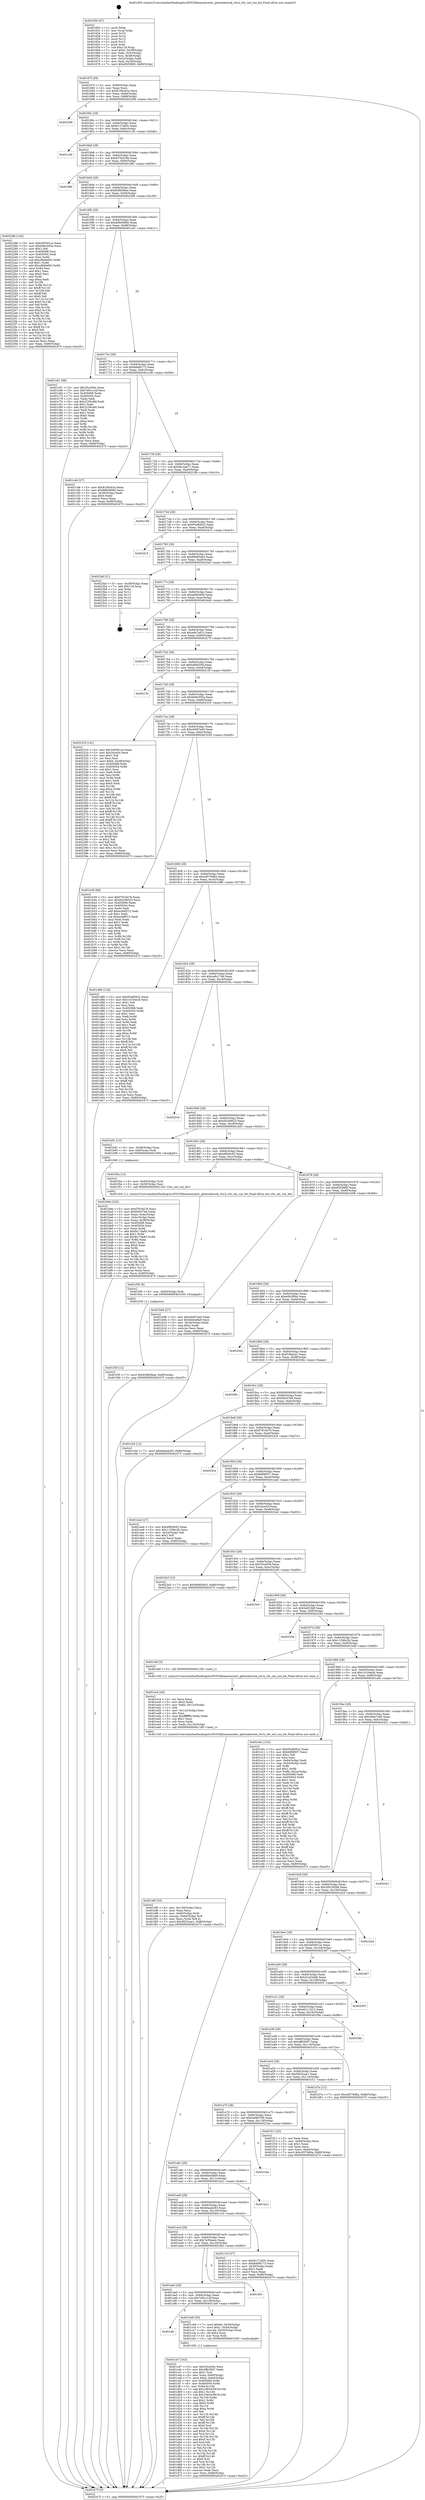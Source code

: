digraph "0x401650" {
  label = "0x401650 (/mnt/c/Users/mathe/Desktop/tcc/POCII/binaries/extr_gitewahewok_rlw.h_rlw_set_run_bit_Final-ollvm.out::main(0))"
  labelloc = "t"
  node[shape=record]

  Entry [label="",width=0.3,height=0.3,shape=circle,fillcolor=black,style=filled]
  "0x40167f" [label="{
     0x40167f [29]\l
     | [instrs]\l
     &nbsp;&nbsp;0x40167f \<+3\>: mov -0x80(%rbp),%eax\l
     &nbsp;&nbsp;0x401682 \<+2\>: mov %eax,%ecx\l
     &nbsp;&nbsp;0x401684 \<+6\>: sub $0x810bcb3a,%ecx\l
     &nbsp;&nbsp;0x40168a \<+6\>: mov %eax,-0x84(%rbp)\l
     &nbsp;&nbsp;0x401690 \<+6\>: mov %ecx,-0x88(%rbp)\l
     &nbsp;&nbsp;0x401696 \<+6\>: je 0000000000402269 \<main+0xc19\>\l
  }"]
  "0x402269" [label="{
     0x402269\l
  }", style=dashed]
  "0x40169c" [label="{
     0x40169c [28]\l
     | [instrs]\l
     &nbsp;&nbsp;0x40169c \<+5\>: jmp 00000000004016a1 \<main+0x51\>\l
     &nbsp;&nbsp;0x4016a1 \<+6\>: mov -0x84(%rbp),%eax\l
     &nbsp;&nbsp;0x4016a7 \<+5\>: sub $0x8127a85c,%eax\l
     &nbsp;&nbsp;0x4016ac \<+6\>: mov %eax,-0x8c(%rbp)\l
     &nbsp;&nbsp;0x4016b2 \<+6\>: je 0000000000401c2b \<main+0x5db\>\l
  }"]
  Exit [label="",width=0.3,height=0.3,shape=circle,fillcolor=black,style=filled,peripheries=2]
  "0x401c2b" [label="{
     0x401c2b\l
  }", style=dashed]
  "0x4016b8" [label="{
     0x4016b8 [28]\l
     | [instrs]\l
     &nbsp;&nbsp;0x4016b8 \<+5\>: jmp 00000000004016bd \<main+0x6d\>\l
     &nbsp;&nbsp;0x4016bd \<+6\>: mov -0x84(%rbp),%eax\l
     &nbsp;&nbsp;0x4016c3 \<+5\>: sub $0x837bd16b,%eax\l
     &nbsp;&nbsp;0x4016c8 \<+6\>: mov %eax,-0x90(%rbp)\l
     &nbsp;&nbsp;0x4016ce \<+6\>: je 0000000000401f80 \<main+0x930\>\l
  }"]
  "0x401f3f" [label="{
     0x401f3f [12]\l
     | [instrs]\l
     &nbsp;&nbsp;0x401f3f \<+7\>: movl $0x83883bea,-0x80(%rbp)\l
     &nbsp;&nbsp;0x401f46 \<+5\>: jmp 0000000000402475 \<main+0xe25\>\l
  }"]
  "0x401f80" [label="{
     0x401f80\l
  }", style=dashed]
  "0x4016d4" [label="{
     0x4016d4 [28]\l
     | [instrs]\l
     &nbsp;&nbsp;0x4016d4 \<+5\>: jmp 00000000004016d9 \<main+0x89\>\l
     &nbsp;&nbsp;0x4016d9 \<+6\>: mov -0x84(%rbp),%eax\l
     &nbsp;&nbsp;0x4016df \<+5\>: sub $0x83883bea,%eax\l
     &nbsp;&nbsp;0x4016e4 \<+6\>: mov %eax,-0x94(%rbp)\l
     &nbsp;&nbsp;0x4016ea \<+6\>: je 0000000000402286 \<main+0xc36\>\l
  }"]
  "0x401f36" [label="{
     0x401f36 [9]\l
     | [instrs]\l
     &nbsp;&nbsp;0x401f36 \<+4\>: mov -0x60(%rbp),%rdi\l
     &nbsp;&nbsp;0x401f3a \<+5\>: call 0000000000401030 \<free@plt\>\l
     | [calls]\l
     &nbsp;&nbsp;0x401030 \{1\} (unknown)\l
  }"]
  "0x402286" [label="{
     0x402286 [144]\l
     | [instrs]\l
     &nbsp;&nbsp;0x402286 \<+5\>: mov $0x3d5001ce,%eax\l
     &nbsp;&nbsp;0x40228b \<+5\>: mov $0xbb8c505a,%ecx\l
     &nbsp;&nbsp;0x402290 \<+2\>: mov $0x1,%dl\l
     &nbsp;&nbsp;0x402292 \<+7\>: mov 0x405068,%esi\l
     &nbsp;&nbsp;0x402299 \<+7\>: mov 0x405054,%edi\l
     &nbsp;&nbsp;0x4022a0 \<+3\>: mov %esi,%r8d\l
     &nbsp;&nbsp;0x4022a3 \<+7\>: sub $0xc6b6a692,%r8d\l
     &nbsp;&nbsp;0x4022aa \<+4\>: sub $0x1,%r8d\l
     &nbsp;&nbsp;0x4022ae \<+7\>: add $0xc6b6a692,%r8d\l
     &nbsp;&nbsp;0x4022b5 \<+4\>: imul %r8d,%esi\l
     &nbsp;&nbsp;0x4022b9 \<+3\>: and $0x1,%esi\l
     &nbsp;&nbsp;0x4022bc \<+3\>: cmp $0x0,%esi\l
     &nbsp;&nbsp;0x4022bf \<+4\>: sete %r9b\l
     &nbsp;&nbsp;0x4022c3 \<+3\>: cmp $0xa,%edi\l
     &nbsp;&nbsp;0x4022c6 \<+4\>: setl %r10b\l
     &nbsp;&nbsp;0x4022ca \<+3\>: mov %r9b,%r11b\l
     &nbsp;&nbsp;0x4022cd \<+4\>: xor $0xff,%r11b\l
     &nbsp;&nbsp;0x4022d1 \<+3\>: mov %r10b,%bl\l
     &nbsp;&nbsp;0x4022d4 \<+3\>: xor $0xff,%bl\l
     &nbsp;&nbsp;0x4022d7 \<+3\>: xor $0x0,%dl\l
     &nbsp;&nbsp;0x4022da \<+3\>: mov %r11b,%r14b\l
     &nbsp;&nbsp;0x4022dd \<+4\>: and $0x0,%r14b\l
     &nbsp;&nbsp;0x4022e1 \<+3\>: and %dl,%r9b\l
     &nbsp;&nbsp;0x4022e4 \<+3\>: mov %bl,%r15b\l
     &nbsp;&nbsp;0x4022e7 \<+4\>: and $0x0,%r15b\l
     &nbsp;&nbsp;0x4022eb \<+3\>: and %dl,%r10b\l
     &nbsp;&nbsp;0x4022ee \<+3\>: or %r9b,%r14b\l
     &nbsp;&nbsp;0x4022f1 \<+3\>: or %r10b,%r15b\l
     &nbsp;&nbsp;0x4022f4 \<+3\>: xor %r15b,%r14b\l
     &nbsp;&nbsp;0x4022f7 \<+3\>: or %bl,%r11b\l
     &nbsp;&nbsp;0x4022fa \<+4\>: xor $0xff,%r11b\l
     &nbsp;&nbsp;0x4022fe \<+3\>: or $0x0,%dl\l
     &nbsp;&nbsp;0x402301 \<+3\>: and %dl,%r11b\l
     &nbsp;&nbsp;0x402304 \<+3\>: or %r11b,%r14b\l
     &nbsp;&nbsp;0x402307 \<+4\>: test $0x1,%r14b\l
     &nbsp;&nbsp;0x40230b \<+3\>: cmovne %ecx,%eax\l
     &nbsp;&nbsp;0x40230e \<+3\>: mov %eax,-0x80(%rbp)\l
     &nbsp;&nbsp;0x402311 \<+5\>: jmp 0000000000402475 \<main+0xe25\>\l
  }"]
  "0x4016f0" [label="{
     0x4016f0 [28]\l
     | [instrs]\l
     &nbsp;&nbsp;0x4016f0 \<+5\>: jmp 00000000004016f5 \<main+0xa5\>\l
     &nbsp;&nbsp;0x4016f5 \<+6\>: mov -0x84(%rbp),%eax\l
     &nbsp;&nbsp;0x4016fb \<+5\>: sub $0x868c6060,%eax\l
     &nbsp;&nbsp;0x401700 \<+6\>: mov %eax,-0x98(%rbp)\l
     &nbsp;&nbsp;0x401706 \<+6\>: je 0000000000401c61 \<main+0x611\>\l
  }"]
  "0x401ef0" [label="{
     0x401ef0 [33]\l
     | [instrs]\l
     &nbsp;&nbsp;0x401ef0 \<+6\>: mov -0x130(%rbp),%ecx\l
     &nbsp;&nbsp;0x401ef6 \<+3\>: imul %eax,%ecx\l
     &nbsp;&nbsp;0x401ef9 \<+4\>: mov -0x60(%rbp),%rdi\l
     &nbsp;&nbsp;0x401efd \<+4\>: movslq -0x64(%rbp),%r8\l
     &nbsp;&nbsp;0x401f01 \<+4\>: mov %ecx,(%rdi,%r8,4)\l
     &nbsp;&nbsp;0x401f05 \<+7\>: movl $0x5825cae1,-0x80(%rbp)\l
     &nbsp;&nbsp;0x401f0c \<+5\>: jmp 0000000000402475 \<main+0xe25\>\l
  }"]
  "0x401c61" [label="{
     0x401c61 [88]\l
     | [instrs]\l
     &nbsp;&nbsp;0x401c61 \<+5\>: mov $0x35ce50e,%eax\l
     &nbsp;&nbsp;0x401c66 \<+5\>: mov $0x7e91c14f,%ecx\l
     &nbsp;&nbsp;0x401c6b \<+7\>: mov 0x405068,%edx\l
     &nbsp;&nbsp;0x401c72 \<+7\>: mov 0x405054,%esi\l
     &nbsp;&nbsp;0x401c79 \<+2\>: mov %edx,%edi\l
     &nbsp;&nbsp;0x401c7b \<+6\>: sub $0x2239c4fd,%edi\l
     &nbsp;&nbsp;0x401c81 \<+3\>: sub $0x1,%edi\l
     &nbsp;&nbsp;0x401c84 \<+6\>: add $0x2239c4fd,%edi\l
     &nbsp;&nbsp;0x401c8a \<+3\>: imul %edi,%edx\l
     &nbsp;&nbsp;0x401c8d \<+3\>: and $0x1,%edx\l
     &nbsp;&nbsp;0x401c90 \<+3\>: cmp $0x0,%edx\l
     &nbsp;&nbsp;0x401c93 \<+4\>: sete %r8b\l
     &nbsp;&nbsp;0x401c97 \<+3\>: cmp $0xa,%esi\l
     &nbsp;&nbsp;0x401c9a \<+4\>: setl %r9b\l
     &nbsp;&nbsp;0x401c9e \<+3\>: mov %r8b,%r10b\l
     &nbsp;&nbsp;0x401ca1 \<+3\>: and %r9b,%r10b\l
     &nbsp;&nbsp;0x401ca4 \<+3\>: xor %r9b,%r8b\l
     &nbsp;&nbsp;0x401ca7 \<+3\>: or %r8b,%r10b\l
     &nbsp;&nbsp;0x401caa \<+4\>: test $0x1,%r10b\l
     &nbsp;&nbsp;0x401cae \<+3\>: cmovne %ecx,%eax\l
     &nbsp;&nbsp;0x401cb1 \<+3\>: mov %eax,-0x80(%rbp)\l
     &nbsp;&nbsp;0x401cb4 \<+5\>: jmp 0000000000402475 \<main+0xe25\>\l
  }"]
  "0x40170c" [label="{
     0x40170c [28]\l
     | [instrs]\l
     &nbsp;&nbsp;0x40170c \<+5\>: jmp 0000000000401711 \<main+0xc1\>\l
     &nbsp;&nbsp;0x401711 \<+6\>: mov -0x84(%rbp),%eax\l
     &nbsp;&nbsp;0x401717 \<+5\>: sub $0x8def8173,%eax\l
     &nbsp;&nbsp;0x40171c \<+6\>: mov %eax,-0x9c(%rbp)\l
     &nbsp;&nbsp;0x401722 \<+6\>: je 0000000000401c46 \<main+0x5f6\>\l
  }"]
  "0x401ec4" [label="{
     0x401ec4 [44]\l
     | [instrs]\l
     &nbsp;&nbsp;0x401ec4 \<+2\>: xor %ecx,%ecx\l
     &nbsp;&nbsp;0x401ec6 \<+5\>: mov $0x2,%edx\l
     &nbsp;&nbsp;0x401ecb \<+6\>: mov %edx,-0x12c(%rbp)\l
     &nbsp;&nbsp;0x401ed1 \<+1\>: cltd\l
     &nbsp;&nbsp;0x401ed2 \<+6\>: mov -0x12c(%rbp),%esi\l
     &nbsp;&nbsp;0x401ed8 \<+2\>: idiv %esi\l
     &nbsp;&nbsp;0x401eda \<+6\>: imul $0xfffffffe,%edx,%edx\l
     &nbsp;&nbsp;0x401ee0 \<+3\>: sub $0x1,%ecx\l
     &nbsp;&nbsp;0x401ee3 \<+2\>: sub %ecx,%edx\l
     &nbsp;&nbsp;0x401ee5 \<+6\>: mov %edx,-0x130(%rbp)\l
     &nbsp;&nbsp;0x401eeb \<+5\>: call 0000000000401160 \<next_i\>\l
     | [calls]\l
     &nbsp;&nbsp;0x401160 \{1\} (/mnt/c/Users/mathe/Desktop/tcc/POCII/binaries/extr_gitewahewok_rlw.h_rlw_set_run_bit_Final-ollvm.out::next_i)\l
  }"]
  "0x401c46" [label="{
     0x401c46 [27]\l
     | [instrs]\l
     &nbsp;&nbsp;0x401c46 \<+5\>: mov $0x810bcb3a,%eax\l
     &nbsp;&nbsp;0x401c4b \<+5\>: mov $0x868c6060,%ecx\l
     &nbsp;&nbsp;0x401c50 \<+3\>: mov -0x30(%rbp),%edx\l
     &nbsp;&nbsp;0x401c53 \<+3\>: cmp $0x0,%edx\l
     &nbsp;&nbsp;0x401c56 \<+3\>: cmove %ecx,%eax\l
     &nbsp;&nbsp;0x401c59 \<+3\>: mov %eax,-0x80(%rbp)\l
     &nbsp;&nbsp;0x401c5c \<+5\>: jmp 0000000000402475 \<main+0xe25\>\l
  }"]
  "0x401728" [label="{
     0x401728 [28]\l
     | [instrs]\l
     &nbsp;&nbsp;0x401728 \<+5\>: jmp 000000000040172d \<main+0xdd\>\l
     &nbsp;&nbsp;0x40172d \<+6\>: mov -0x84(%rbp),%eax\l
     &nbsp;&nbsp;0x401733 \<+5\>: sub $0x8ec2ae71,%eax\l
     &nbsp;&nbsp;0x401738 \<+6\>: mov %eax,-0xa0(%rbp)\l
     &nbsp;&nbsp;0x40173e \<+6\>: je 000000000040216b \<main+0xb1b\>\l
  }"]
  "0x401cd7" [label="{
     0x401cd7 [163]\l
     | [instrs]\l
     &nbsp;&nbsp;0x401cd7 \<+5\>: mov $0x35ce50e,%ecx\l
     &nbsp;&nbsp;0x401cdc \<+5\>: mov $0x4ffc5097,%edx\l
     &nbsp;&nbsp;0x401ce1 \<+3\>: mov $0x1,%sil\l
     &nbsp;&nbsp;0x401ce4 \<+4\>: mov %rax,-0x60(%rbp)\l
     &nbsp;&nbsp;0x401ce8 \<+7\>: movl $0x0,-0x64(%rbp)\l
     &nbsp;&nbsp;0x401cef \<+8\>: mov 0x405068,%r8d\l
     &nbsp;&nbsp;0x401cf7 \<+8\>: mov 0x405054,%r9d\l
     &nbsp;&nbsp;0x401cff \<+3\>: mov %r8d,%r10d\l
     &nbsp;&nbsp;0x401d02 \<+7\>: add $0x10b5430f,%r10d\l
     &nbsp;&nbsp;0x401d09 \<+4\>: sub $0x1,%r10d\l
     &nbsp;&nbsp;0x401d0d \<+7\>: sub $0x10b5430f,%r10d\l
     &nbsp;&nbsp;0x401d14 \<+4\>: imul %r10d,%r8d\l
     &nbsp;&nbsp;0x401d18 \<+4\>: and $0x1,%r8d\l
     &nbsp;&nbsp;0x401d1c \<+4\>: cmp $0x0,%r8d\l
     &nbsp;&nbsp;0x401d20 \<+4\>: sete %r11b\l
     &nbsp;&nbsp;0x401d24 \<+4\>: cmp $0xa,%r9d\l
     &nbsp;&nbsp;0x401d28 \<+3\>: setl %bl\l
     &nbsp;&nbsp;0x401d2b \<+3\>: mov %r11b,%r14b\l
     &nbsp;&nbsp;0x401d2e \<+4\>: xor $0xff,%r14b\l
     &nbsp;&nbsp;0x401d32 \<+3\>: mov %bl,%r15b\l
     &nbsp;&nbsp;0x401d35 \<+4\>: xor $0xff,%r15b\l
     &nbsp;&nbsp;0x401d39 \<+4\>: xor $0x0,%sil\l
     &nbsp;&nbsp;0x401d3d \<+3\>: mov %r14b,%r12b\l
     &nbsp;&nbsp;0x401d40 \<+4\>: and $0x0,%r12b\l
     &nbsp;&nbsp;0x401d44 \<+3\>: and %sil,%r11b\l
     &nbsp;&nbsp;0x401d47 \<+3\>: mov %r15b,%r13b\l
     &nbsp;&nbsp;0x401d4a \<+4\>: and $0x0,%r13b\l
     &nbsp;&nbsp;0x401d4e \<+3\>: and %sil,%bl\l
     &nbsp;&nbsp;0x401d51 \<+3\>: or %r11b,%r12b\l
     &nbsp;&nbsp;0x401d54 \<+3\>: or %bl,%r13b\l
     &nbsp;&nbsp;0x401d57 \<+3\>: xor %r13b,%r12b\l
     &nbsp;&nbsp;0x401d5a \<+3\>: or %r15b,%r14b\l
     &nbsp;&nbsp;0x401d5d \<+4\>: xor $0xff,%r14b\l
     &nbsp;&nbsp;0x401d61 \<+4\>: or $0x0,%sil\l
     &nbsp;&nbsp;0x401d65 \<+3\>: and %sil,%r14b\l
     &nbsp;&nbsp;0x401d68 \<+3\>: or %r14b,%r12b\l
     &nbsp;&nbsp;0x401d6b \<+4\>: test $0x1,%r12b\l
     &nbsp;&nbsp;0x401d6f \<+3\>: cmovne %edx,%ecx\l
     &nbsp;&nbsp;0x401d72 \<+3\>: mov %ecx,-0x80(%rbp)\l
     &nbsp;&nbsp;0x401d75 \<+5\>: jmp 0000000000402475 \<main+0xe25\>\l
  }"]
  "0x40216b" [label="{
     0x40216b\l
  }", style=dashed]
  "0x401744" [label="{
     0x401744 [28]\l
     | [instrs]\l
     &nbsp;&nbsp;0x401744 \<+5\>: jmp 0000000000401749 \<main+0xf9\>\l
     &nbsp;&nbsp;0x401749 \<+6\>: mov -0x84(%rbp),%eax\l
     &nbsp;&nbsp;0x40174f \<+5\>: sub $0x95a80822,%eax\l
     &nbsp;&nbsp;0x401754 \<+6\>: mov %eax,-0xa4(%rbp)\l
     &nbsp;&nbsp;0x40175a \<+6\>: je 0000000000402415 \<main+0xdc5\>\l
  }"]
  "0x401afc" [label="{
     0x401afc\l
  }", style=dashed]
  "0x402415" [label="{
     0x402415\l
  }", style=dashed]
  "0x401760" [label="{
     0x401760 [28]\l
     | [instrs]\l
     &nbsp;&nbsp;0x401760 \<+5\>: jmp 0000000000401765 \<main+0x115\>\l
     &nbsp;&nbsp;0x401765 \<+6\>: mov -0x84(%rbp),%eax\l
     &nbsp;&nbsp;0x40176b \<+5\>: sub $0x96d65eb3,%eax\l
     &nbsp;&nbsp;0x401770 \<+6\>: mov %eax,-0xa8(%rbp)\l
     &nbsp;&nbsp;0x401776 \<+6\>: je 00000000004023af \<main+0xd5f\>\l
  }"]
  "0x401cb9" [label="{
     0x401cb9 [30]\l
     | [instrs]\l
     &nbsp;&nbsp;0x401cb9 \<+7\>: movl $0x64,-0x50(%rbp)\l
     &nbsp;&nbsp;0x401cc0 \<+7\>: movl $0x1,-0x54(%rbp)\l
     &nbsp;&nbsp;0x401cc7 \<+4\>: movslq -0x54(%rbp),%rax\l
     &nbsp;&nbsp;0x401ccb \<+4\>: shl $0x2,%rax\l
     &nbsp;&nbsp;0x401ccf \<+3\>: mov %rax,%rdi\l
     &nbsp;&nbsp;0x401cd2 \<+5\>: call 0000000000401050 \<malloc@plt\>\l
     | [calls]\l
     &nbsp;&nbsp;0x401050 \{1\} (unknown)\l
  }"]
  "0x4023af" [label="{
     0x4023af [21]\l
     | [instrs]\l
     &nbsp;&nbsp;0x4023af \<+3\>: mov -0x38(%rbp),%eax\l
     &nbsp;&nbsp;0x4023b2 \<+7\>: add $0x118,%rsp\l
     &nbsp;&nbsp;0x4023b9 \<+1\>: pop %rbx\l
     &nbsp;&nbsp;0x4023ba \<+2\>: pop %r12\l
     &nbsp;&nbsp;0x4023bc \<+2\>: pop %r13\l
     &nbsp;&nbsp;0x4023be \<+2\>: pop %r14\l
     &nbsp;&nbsp;0x4023c0 \<+2\>: pop %r15\l
     &nbsp;&nbsp;0x4023c2 \<+1\>: pop %rbp\l
     &nbsp;&nbsp;0x4023c3 \<+1\>: ret\l
  }"]
  "0x40177c" [label="{
     0x40177c [28]\l
     | [instrs]\l
     &nbsp;&nbsp;0x40177c \<+5\>: jmp 0000000000401781 \<main+0x131\>\l
     &nbsp;&nbsp;0x401781 \<+6\>: mov -0x84(%rbp),%eax\l
     &nbsp;&nbsp;0x401787 \<+5\>: sub $0xabf64940,%eax\l
     &nbsp;&nbsp;0x40178c \<+6\>: mov %eax,-0xac(%rbp)\l
     &nbsp;&nbsp;0x401792 \<+6\>: je 0000000000402446 \<main+0xdf6\>\l
  }"]
  "0x401ae0" [label="{
     0x401ae0 [28]\l
     | [instrs]\l
     &nbsp;&nbsp;0x401ae0 \<+5\>: jmp 0000000000401ae5 \<main+0x495\>\l
     &nbsp;&nbsp;0x401ae5 \<+6\>: mov -0x84(%rbp),%eax\l
     &nbsp;&nbsp;0x401aeb \<+5\>: sub $0x7e91c14f,%eax\l
     &nbsp;&nbsp;0x401af0 \<+6\>: mov %eax,-0x128(%rbp)\l
     &nbsp;&nbsp;0x401af6 \<+6\>: je 0000000000401cb9 \<main+0x669\>\l
  }"]
  "0x402446" [label="{
     0x402446\l
  }", style=dashed]
  "0x401798" [label="{
     0x401798 [28]\l
     | [instrs]\l
     &nbsp;&nbsp;0x401798 \<+5\>: jmp 000000000040179d \<main+0x14d\>\l
     &nbsp;&nbsp;0x40179d \<+6\>: mov -0x84(%rbp),%eax\l
     &nbsp;&nbsp;0x4017a3 \<+5\>: sub $0xade7a81c,%eax\l
     &nbsp;&nbsp;0x4017a8 \<+6\>: mov %eax,-0xb0(%rbp)\l
     &nbsp;&nbsp;0x4017ae \<+6\>: je 0000000000402275 \<main+0xc25\>\l
  }"]
  "0x401fd3" [label="{
     0x401fd3\l
  }", style=dashed]
  "0x402275" [label="{
     0x402275\l
  }", style=dashed]
  "0x4017b4" [label="{
     0x4017b4 [28]\l
     | [instrs]\l
     &nbsp;&nbsp;0x4017b4 \<+5\>: jmp 00000000004017b9 \<main+0x169\>\l
     &nbsp;&nbsp;0x4017b9 \<+6\>: mov -0x84(%rbp),%eax\l
     &nbsp;&nbsp;0x4017bf \<+5\>: sub $0xbaf9450d,%eax\l
     &nbsp;&nbsp;0x4017c4 \<+6\>: mov %eax,-0xb4(%rbp)\l
     &nbsp;&nbsp;0x4017ca \<+6\>: je 000000000040215f \<main+0xb0f\>\l
  }"]
  "0x401ac4" [label="{
     0x401ac4 [28]\l
     | [instrs]\l
     &nbsp;&nbsp;0x401ac4 \<+5\>: jmp 0000000000401ac9 \<main+0x479\>\l
     &nbsp;&nbsp;0x401ac9 \<+6\>: mov -0x84(%rbp),%eax\l
     &nbsp;&nbsp;0x401acf \<+5\>: sub $0x7e30eeec,%eax\l
     &nbsp;&nbsp;0x401ad4 \<+6\>: mov %eax,-0x124(%rbp)\l
     &nbsp;&nbsp;0x401ada \<+6\>: je 0000000000401fd3 \<main+0x983\>\l
  }"]
  "0x40215f" [label="{
     0x40215f\l
  }", style=dashed]
  "0x4017d0" [label="{
     0x4017d0 [28]\l
     | [instrs]\l
     &nbsp;&nbsp;0x4017d0 \<+5\>: jmp 00000000004017d5 \<main+0x185\>\l
     &nbsp;&nbsp;0x4017d5 \<+6\>: mov -0x84(%rbp),%eax\l
     &nbsp;&nbsp;0x4017db \<+5\>: sub $0xbb8c505a,%eax\l
     &nbsp;&nbsp;0x4017e0 \<+6\>: mov %eax,-0xb8(%rbp)\l
     &nbsp;&nbsp;0x4017e6 \<+6\>: je 0000000000402316 \<main+0xcc6\>\l
  }"]
  "0x401c10" [label="{
     0x401c10 [27]\l
     | [instrs]\l
     &nbsp;&nbsp;0x401c10 \<+5\>: mov $0x8127a85c,%eax\l
     &nbsp;&nbsp;0x401c15 \<+5\>: mov $0x8def8173,%ecx\l
     &nbsp;&nbsp;0x401c1a \<+3\>: mov -0x30(%rbp),%edx\l
     &nbsp;&nbsp;0x401c1d \<+3\>: cmp $0x1,%edx\l
     &nbsp;&nbsp;0x401c20 \<+3\>: cmovl %ecx,%eax\l
     &nbsp;&nbsp;0x401c23 \<+3\>: mov %eax,-0x80(%rbp)\l
     &nbsp;&nbsp;0x401c26 \<+5\>: jmp 0000000000402475 \<main+0xe25\>\l
  }"]
  "0x402316" [label="{
     0x402316 [141]\l
     | [instrs]\l
     &nbsp;&nbsp;0x402316 \<+5\>: mov $0x3d5001ce,%eax\l
     &nbsp;&nbsp;0x40231b \<+5\>: mov $0x2dce5d,%ecx\l
     &nbsp;&nbsp;0x402320 \<+2\>: mov $0x1,%dl\l
     &nbsp;&nbsp;0x402322 \<+2\>: xor %esi,%esi\l
     &nbsp;&nbsp;0x402324 \<+7\>: movl $0x0,-0x38(%rbp)\l
     &nbsp;&nbsp;0x40232b \<+7\>: mov 0x405068,%edi\l
     &nbsp;&nbsp;0x402332 \<+8\>: mov 0x405054,%r8d\l
     &nbsp;&nbsp;0x40233a \<+3\>: sub $0x1,%esi\l
     &nbsp;&nbsp;0x40233d \<+3\>: mov %edi,%r9d\l
     &nbsp;&nbsp;0x402340 \<+3\>: add %esi,%r9d\l
     &nbsp;&nbsp;0x402343 \<+4\>: imul %r9d,%edi\l
     &nbsp;&nbsp;0x402347 \<+3\>: and $0x1,%edi\l
     &nbsp;&nbsp;0x40234a \<+3\>: cmp $0x0,%edi\l
     &nbsp;&nbsp;0x40234d \<+4\>: sete %r10b\l
     &nbsp;&nbsp;0x402351 \<+4\>: cmp $0xa,%r8d\l
     &nbsp;&nbsp;0x402355 \<+4\>: setl %r11b\l
     &nbsp;&nbsp;0x402359 \<+3\>: mov %r10b,%bl\l
     &nbsp;&nbsp;0x40235c \<+3\>: xor $0xff,%bl\l
     &nbsp;&nbsp;0x40235f \<+3\>: mov %r11b,%r14b\l
     &nbsp;&nbsp;0x402362 \<+4\>: xor $0xff,%r14b\l
     &nbsp;&nbsp;0x402366 \<+3\>: xor $0x1,%dl\l
     &nbsp;&nbsp;0x402369 \<+3\>: mov %bl,%r15b\l
     &nbsp;&nbsp;0x40236c \<+4\>: and $0xff,%r15b\l
     &nbsp;&nbsp;0x402370 \<+3\>: and %dl,%r10b\l
     &nbsp;&nbsp;0x402373 \<+3\>: mov %r14b,%r12b\l
     &nbsp;&nbsp;0x402376 \<+4\>: and $0xff,%r12b\l
     &nbsp;&nbsp;0x40237a \<+3\>: and %dl,%r11b\l
     &nbsp;&nbsp;0x40237d \<+3\>: or %r10b,%r15b\l
     &nbsp;&nbsp;0x402380 \<+3\>: or %r11b,%r12b\l
     &nbsp;&nbsp;0x402383 \<+3\>: xor %r12b,%r15b\l
     &nbsp;&nbsp;0x402386 \<+3\>: or %r14b,%bl\l
     &nbsp;&nbsp;0x402389 \<+3\>: xor $0xff,%bl\l
     &nbsp;&nbsp;0x40238c \<+3\>: or $0x1,%dl\l
     &nbsp;&nbsp;0x40238f \<+2\>: and %dl,%bl\l
     &nbsp;&nbsp;0x402391 \<+3\>: or %bl,%r15b\l
     &nbsp;&nbsp;0x402394 \<+4\>: test $0x1,%r15b\l
     &nbsp;&nbsp;0x402398 \<+3\>: cmovne %ecx,%eax\l
     &nbsp;&nbsp;0x40239b \<+3\>: mov %eax,-0x80(%rbp)\l
     &nbsp;&nbsp;0x40239e \<+5\>: jmp 0000000000402475 \<main+0xe25\>\l
  }"]
  "0x4017ec" [label="{
     0x4017ec [28]\l
     | [instrs]\l
     &nbsp;&nbsp;0x4017ec \<+5\>: jmp 00000000004017f1 \<main+0x1a1\>\l
     &nbsp;&nbsp;0x4017f1 \<+6\>: mov -0x84(%rbp),%eax\l
     &nbsp;&nbsp;0x4017f7 \<+5\>: sub $0xc6497a40,%eax\l
     &nbsp;&nbsp;0x4017fc \<+6\>: mov %eax,-0xbc(%rbp)\l
     &nbsp;&nbsp;0x401802 \<+6\>: je 0000000000401b39 \<main+0x4e9\>\l
  }"]
  "0x401aa8" [label="{
     0x401aa8 [28]\l
     | [instrs]\l
     &nbsp;&nbsp;0x401aa8 \<+5\>: jmp 0000000000401aad \<main+0x45d\>\l
     &nbsp;&nbsp;0x401aad \<+6\>: mov -0x84(%rbp),%eax\l
     &nbsp;&nbsp;0x401ab3 \<+5\>: sub $0x6daedc83,%eax\l
     &nbsp;&nbsp;0x401ab8 \<+6\>: mov %eax,-0x120(%rbp)\l
     &nbsp;&nbsp;0x401abe \<+6\>: je 0000000000401c10 \<main+0x5c0\>\l
  }"]
  "0x401b39" [label="{
     0x401b39 [88]\l
     | [instrs]\l
     &nbsp;&nbsp;0x401b39 \<+5\>: mov $0xf7916a76,%eax\l
     &nbsp;&nbsp;0x401b3e \<+5\>: mov $0xd4348023,%ecx\l
     &nbsp;&nbsp;0x401b43 \<+7\>: mov 0x405068,%edx\l
     &nbsp;&nbsp;0x401b4a \<+7\>: mov 0x405054,%esi\l
     &nbsp;&nbsp;0x401b51 \<+2\>: mov %edx,%edi\l
     &nbsp;&nbsp;0x401b53 \<+6\>: add $0xec6df513,%edi\l
     &nbsp;&nbsp;0x401b59 \<+3\>: sub $0x1,%edi\l
     &nbsp;&nbsp;0x401b5c \<+6\>: sub $0xec6df513,%edi\l
     &nbsp;&nbsp;0x401b62 \<+3\>: imul %edi,%edx\l
     &nbsp;&nbsp;0x401b65 \<+3\>: and $0x1,%edx\l
     &nbsp;&nbsp;0x401b68 \<+3\>: cmp $0x0,%edx\l
     &nbsp;&nbsp;0x401b6b \<+4\>: sete %r8b\l
     &nbsp;&nbsp;0x401b6f \<+3\>: cmp $0xa,%esi\l
     &nbsp;&nbsp;0x401b72 \<+4\>: setl %r9b\l
     &nbsp;&nbsp;0x401b76 \<+3\>: mov %r8b,%r10b\l
     &nbsp;&nbsp;0x401b79 \<+3\>: and %r9b,%r10b\l
     &nbsp;&nbsp;0x401b7c \<+3\>: xor %r9b,%r8b\l
     &nbsp;&nbsp;0x401b7f \<+3\>: or %r8b,%r10b\l
     &nbsp;&nbsp;0x401b82 \<+4\>: test $0x1,%r10b\l
     &nbsp;&nbsp;0x401b86 \<+3\>: cmovne %ecx,%eax\l
     &nbsp;&nbsp;0x401b89 \<+3\>: mov %eax,-0x80(%rbp)\l
     &nbsp;&nbsp;0x401b8c \<+5\>: jmp 0000000000402475 \<main+0xe25\>\l
  }"]
  "0x401808" [label="{
     0x401808 [28]\l
     | [instrs]\l
     &nbsp;&nbsp;0x401808 \<+5\>: jmp 000000000040180d \<main+0x1bd\>\l
     &nbsp;&nbsp;0x40180d \<+6\>: mov -0x84(%rbp),%eax\l
     &nbsp;&nbsp;0x401813 \<+5\>: sub $0xc8576d6a,%eax\l
     &nbsp;&nbsp;0x401818 \<+6\>: mov %eax,-0xc0(%rbp)\l
     &nbsp;&nbsp;0x40181e \<+6\>: je 0000000000401d86 \<main+0x736\>\l
  }"]
  "0x401b21" [label="{
     0x401b21\l
  }", style=dashed]
  "0x401d86" [label="{
     0x401d86 [134]\l
     | [instrs]\l
     &nbsp;&nbsp;0x401d86 \<+5\>: mov $0x95a80822,%eax\l
     &nbsp;&nbsp;0x401d8b \<+5\>: mov $0x14104ec6,%ecx\l
     &nbsp;&nbsp;0x401d90 \<+2\>: mov $0x1,%dl\l
     &nbsp;&nbsp;0x401d92 \<+2\>: xor %esi,%esi\l
     &nbsp;&nbsp;0x401d94 \<+7\>: mov 0x405068,%edi\l
     &nbsp;&nbsp;0x401d9b \<+8\>: mov 0x405054,%r8d\l
     &nbsp;&nbsp;0x401da3 \<+3\>: sub $0x1,%esi\l
     &nbsp;&nbsp;0x401da6 \<+3\>: mov %edi,%r9d\l
     &nbsp;&nbsp;0x401da9 \<+3\>: add %esi,%r9d\l
     &nbsp;&nbsp;0x401dac \<+4\>: imul %r9d,%edi\l
     &nbsp;&nbsp;0x401db0 \<+3\>: and $0x1,%edi\l
     &nbsp;&nbsp;0x401db3 \<+3\>: cmp $0x0,%edi\l
     &nbsp;&nbsp;0x401db6 \<+4\>: sete %r10b\l
     &nbsp;&nbsp;0x401dba \<+4\>: cmp $0xa,%r8d\l
     &nbsp;&nbsp;0x401dbe \<+4\>: setl %r11b\l
     &nbsp;&nbsp;0x401dc2 \<+3\>: mov %r10b,%bl\l
     &nbsp;&nbsp;0x401dc5 \<+3\>: xor $0xff,%bl\l
     &nbsp;&nbsp;0x401dc8 \<+3\>: mov %r11b,%r14b\l
     &nbsp;&nbsp;0x401dcb \<+4\>: xor $0xff,%r14b\l
     &nbsp;&nbsp;0x401dcf \<+3\>: xor $0x0,%dl\l
     &nbsp;&nbsp;0x401dd2 \<+3\>: mov %bl,%r15b\l
     &nbsp;&nbsp;0x401dd5 \<+4\>: and $0x0,%r15b\l
     &nbsp;&nbsp;0x401dd9 \<+3\>: and %dl,%r10b\l
     &nbsp;&nbsp;0x401ddc \<+3\>: mov %r14b,%r12b\l
     &nbsp;&nbsp;0x401ddf \<+4\>: and $0x0,%r12b\l
     &nbsp;&nbsp;0x401de3 \<+3\>: and %dl,%r11b\l
     &nbsp;&nbsp;0x401de6 \<+3\>: or %r10b,%r15b\l
     &nbsp;&nbsp;0x401de9 \<+3\>: or %r11b,%r12b\l
     &nbsp;&nbsp;0x401dec \<+3\>: xor %r12b,%r15b\l
     &nbsp;&nbsp;0x401def \<+3\>: or %r14b,%bl\l
     &nbsp;&nbsp;0x401df2 \<+3\>: xor $0xff,%bl\l
     &nbsp;&nbsp;0x401df5 \<+3\>: or $0x0,%dl\l
     &nbsp;&nbsp;0x401df8 \<+2\>: and %dl,%bl\l
     &nbsp;&nbsp;0x401dfa \<+3\>: or %bl,%r15b\l
     &nbsp;&nbsp;0x401dfd \<+4\>: test $0x1,%r15b\l
     &nbsp;&nbsp;0x401e01 \<+3\>: cmovne %ecx,%eax\l
     &nbsp;&nbsp;0x401e04 \<+3\>: mov %eax,-0x80(%rbp)\l
     &nbsp;&nbsp;0x401e07 \<+5\>: jmp 0000000000402475 \<main+0xe25\>\l
  }"]
  "0x401824" [label="{
     0x401824 [28]\l
     | [instrs]\l
     &nbsp;&nbsp;0x401824 \<+5\>: jmp 0000000000401829 \<main+0x1d9\>\l
     &nbsp;&nbsp;0x401829 \<+6\>: mov -0x84(%rbp),%eax\l
     &nbsp;&nbsp;0x40182f \<+5\>: sub $0xca9c17dd,%eax\l
     &nbsp;&nbsp;0x401834 \<+6\>: mov %eax,-0xc4(%rbp)\l
     &nbsp;&nbsp;0x40183a \<+6\>: je 000000000040203a \<main+0x9ea\>\l
  }"]
  "0x401a8c" [label="{
     0x401a8c [28]\l
     | [instrs]\l
     &nbsp;&nbsp;0x401a8c \<+5\>: jmp 0000000000401a91 \<main+0x441\>\l
     &nbsp;&nbsp;0x401a91 \<+6\>: mov -0x84(%rbp),%eax\l
     &nbsp;&nbsp;0x401a97 \<+5\>: sub $0x6bb4dfa9,%eax\l
     &nbsp;&nbsp;0x401a9c \<+6\>: mov %eax,-0x11c(%rbp)\l
     &nbsp;&nbsp;0x401aa2 \<+6\>: je 0000000000401b21 \<main+0x4d1\>\l
  }"]
  "0x40203a" [label="{
     0x40203a\l
  }", style=dashed]
  "0x401840" [label="{
     0x401840 [28]\l
     | [instrs]\l
     &nbsp;&nbsp;0x401840 \<+5\>: jmp 0000000000401845 \<main+0x1f5\>\l
     &nbsp;&nbsp;0x401845 \<+6\>: mov -0x84(%rbp),%eax\l
     &nbsp;&nbsp;0x40184b \<+5\>: sub $0xd4348023,%eax\l
     &nbsp;&nbsp;0x401850 \<+6\>: mov %eax,-0xc8(%rbp)\l
     &nbsp;&nbsp;0x401856 \<+6\>: je 0000000000401b91 \<main+0x541\>\l
  }"]
  "0x4021be" [label="{
     0x4021be\l
  }", style=dashed]
  "0x401b91" [label="{
     0x401b91 [13]\l
     | [instrs]\l
     &nbsp;&nbsp;0x401b91 \<+4\>: mov -0x48(%rbp),%rax\l
     &nbsp;&nbsp;0x401b95 \<+4\>: mov 0x8(%rax),%rdi\l
     &nbsp;&nbsp;0x401b99 \<+5\>: call 0000000000401060 \<atoi@plt\>\l
     | [calls]\l
     &nbsp;&nbsp;0x401060 \{1\} (unknown)\l
  }"]
  "0x40185c" [label="{
     0x40185c [28]\l
     | [instrs]\l
     &nbsp;&nbsp;0x40185c \<+5\>: jmp 0000000000401861 \<main+0x211\>\l
     &nbsp;&nbsp;0x401861 \<+6\>: mov -0x84(%rbp),%eax\l
     &nbsp;&nbsp;0x401867 \<+5\>: sub $0xd9fc9c62,%eax\l
     &nbsp;&nbsp;0x40186c \<+6\>: mov %eax,-0xcc(%rbp)\l
     &nbsp;&nbsp;0x401872 \<+6\>: je 0000000000401f2a \<main+0x8da\>\l
  }"]
  "0x401a70" [label="{
     0x401a70 [28]\l
     | [instrs]\l
     &nbsp;&nbsp;0x401a70 \<+5\>: jmp 0000000000401a75 \<main+0x425\>\l
     &nbsp;&nbsp;0x401a75 \<+6\>: mov -0x84(%rbp),%eax\l
     &nbsp;&nbsp;0x401a7b \<+5\>: sub $0x5a080769,%eax\l
     &nbsp;&nbsp;0x401a80 \<+6\>: mov %eax,-0x118(%rbp)\l
     &nbsp;&nbsp;0x401a86 \<+6\>: je 00000000004021be \<main+0xb6e\>\l
  }"]
  "0x401f2a" [label="{
     0x401f2a [12]\l
     | [instrs]\l
     &nbsp;&nbsp;0x401f2a \<+4\>: mov -0x60(%rbp),%rdi\l
     &nbsp;&nbsp;0x401f2e \<+3\>: mov -0x50(%rbp),%esi\l
     &nbsp;&nbsp;0x401f31 \<+5\>: call 00000000004013c0 \<rlw_set_run_bit\>\l
     | [calls]\l
     &nbsp;&nbsp;0x4013c0 \{1\} (/mnt/c/Users/mathe/Desktop/tcc/POCII/binaries/extr_gitewahewok_rlw.h_rlw_set_run_bit_Final-ollvm.out::rlw_set_run_bit)\l
  }"]
  "0x401878" [label="{
     0x401878 [28]\l
     | [instrs]\l
     &nbsp;&nbsp;0x401878 \<+5\>: jmp 000000000040187d \<main+0x22d\>\l
     &nbsp;&nbsp;0x40187d \<+6\>: mov -0x84(%rbp),%eax\l
     &nbsp;&nbsp;0x401883 \<+5\>: sub $0xdf2f3880,%eax\l
     &nbsp;&nbsp;0x401888 \<+6\>: mov %eax,-0xd0(%rbp)\l
     &nbsp;&nbsp;0x40188e \<+6\>: je 0000000000401b06 \<main+0x4b6\>\l
  }"]
  "0x401f11" [label="{
     0x401f11 [25]\l
     | [instrs]\l
     &nbsp;&nbsp;0x401f11 \<+2\>: xor %eax,%eax\l
     &nbsp;&nbsp;0x401f13 \<+3\>: mov -0x64(%rbp),%ecx\l
     &nbsp;&nbsp;0x401f16 \<+3\>: sub $0x1,%eax\l
     &nbsp;&nbsp;0x401f19 \<+2\>: sub %eax,%ecx\l
     &nbsp;&nbsp;0x401f1b \<+3\>: mov %ecx,-0x64(%rbp)\l
     &nbsp;&nbsp;0x401f1e \<+7\>: movl $0xc8576d6a,-0x80(%rbp)\l
     &nbsp;&nbsp;0x401f25 \<+5\>: jmp 0000000000402475 \<main+0xe25\>\l
  }"]
  "0x401b06" [label="{
     0x401b06 [27]\l
     | [instrs]\l
     &nbsp;&nbsp;0x401b06 \<+5\>: mov $0xc6497a40,%eax\l
     &nbsp;&nbsp;0x401b0b \<+5\>: mov $0x6bb4dfa9,%ecx\l
     &nbsp;&nbsp;0x401b10 \<+3\>: mov -0x34(%rbp),%edx\l
     &nbsp;&nbsp;0x401b13 \<+3\>: cmp $0x2,%edx\l
     &nbsp;&nbsp;0x401b16 \<+3\>: cmovne %ecx,%eax\l
     &nbsp;&nbsp;0x401b19 \<+3\>: mov %eax,-0x80(%rbp)\l
     &nbsp;&nbsp;0x401b1c \<+5\>: jmp 0000000000402475 \<main+0xe25\>\l
  }"]
  "0x401894" [label="{
     0x401894 [28]\l
     | [instrs]\l
     &nbsp;&nbsp;0x401894 \<+5\>: jmp 0000000000401899 \<main+0x249\>\l
     &nbsp;&nbsp;0x401899 \<+6\>: mov -0x84(%rbp),%eax\l
     &nbsp;&nbsp;0x40189f \<+5\>: sub $0xe0b3f0be,%eax\l
     &nbsp;&nbsp;0x4018a4 \<+6\>: mov %eax,-0xd4(%rbp)\l
     &nbsp;&nbsp;0x4018aa \<+6\>: je 00000000004020a2 \<main+0xa52\>\l
  }"]
  "0x402475" [label="{
     0x402475 [5]\l
     | [instrs]\l
     &nbsp;&nbsp;0x402475 \<+5\>: jmp 000000000040167f \<main+0x2f\>\l
  }"]
  "0x401650" [label="{
     0x401650 [47]\l
     | [instrs]\l
     &nbsp;&nbsp;0x401650 \<+1\>: push %rbp\l
     &nbsp;&nbsp;0x401651 \<+3\>: mov %rsp,%rbp\l
     &nbsp;&nbsp;0x401654 \<+2\>: push %r15\l
     &nbsp;&nbsp;0x401656 \<+2\>: push %r14\l
     &nbsp;&nbsp;0x401658 \<+2\>: push %r13\l
     &nbsp;&nbsp;0x40165a \<+2\>: push %r12\l
     &nbsp;&nbsp;0x40165c \<+1\>: push %rbx\l
     &nbsp;&nbsp;0x40165d \<+7\>: sub $0x118,%rsp\l
     &nbsp;&nbsp;0x401664 \<+7\>: movl $0x0,-0x38(%rbp)\l
     &nbsp;&nbsp;0x40166b \<+3\>: mov %edi,-0x3c(%rbp)\l
     &nbsp;&nbsp;0x40166e \<+4\>: mov %rsi,-0x48(%rbp)\l
     &nbsp;&nbsp;0x401672 \<+3\>: mov -0x3c(%rbp),%edi\l
     &nbsp;&nbsp;0x401675 \<+3\>: mov %edi,-0x34(%rbp)\l
     &nbsp;&nbsp;0x401678 \<+7\>: movl $0xdf2f3880,-0x80(%rbp)\l
  }"]
  "0x401b9e" [label="{
     0x401b9e [102]\l
     | [instrs]\l
     &nbsp;&nbsp;0x401b9e \<+5\>: mov $0xf7916a76,%ecx\l
     &nbsp;&nbsp;0x401ba3 \<+5\>: mov $0xf2fc57b8,%edx\l
     &nbsp;&nbsp;0x401ba8 \<+3\>: mov %eax,-0x4c(%rbp)\l
     &nbsp;&nbsp;0x401bab \<+3\>: mov -0x4c(%rbp),%eax\l
     &nbsp;&nbsp;0x401bae \<+3\>: mov %eax,-0x30(%rbp)\l
     &nbsp;&nbsp;0x401bb1 \<+7\>: mov 0x405068,%eax\l
     &nbsp;&nbsp;0x401bb8 \<+7\>: mov 0x405054,%esi\l
     &nbsp;&nbsp;0x401bbf \<+3\>: mov %eax,%r8d\l
     &nbsp;&nbsp;0x401bc2 \<+7\>: add $0xfe17de83,%r8d\l
     &nbsp;&nbsp;0x401bc9 \<+4\>: sub $0x1,%r8d\l
     &nbsp;&nbsp;0x401bcd \<+7\>: sub $0xfe17de83,%r8d\l
     &nbsp;&nbsp;0x401bd4 \<+4\>: imul %r8d,%eax\l
     &nbsp;&nbsp;0x401bd8 \<+3\>: and $0x1,%eax\l
     &nbsp;&nbsp;0x401bdb \<+3\>: cmp $0x0,%eax\l
     &nbsp;&nbsp;0x401bde \<+4\>: sete %r9b\l
     &nbsp;&nbsp;0x401be2 \<+3\>: cmp $0xa,%esi\l
     &nbsp;&nbsp;0x401be5 \<+4\>: setl %r10b\l
     &nbsp;&nbsp;0x401be9 \<+3\>: mov %r9b,%r11b\l
     &nbsp;&nbsp;0x401bec \<+3\>: and %r10b,%r11b\l
     &nbsp;&nbsp;0x401bef \<+3\>: xor %r10b,%r9b\l
     &nbsp;&nbsp;0x401bf2 \<+3\>: or %r9b,%r11b\l
     &nbsp;&nbsp;0x401bf5 \<+4\>: test $0x1,%r11b\l
     &nbsp;&nbsp;0x401bf9 \<+3\>: cmovne %edx,%ecx\l
     &nbsp;&nbsp;0x401bfc \<+3\>: mov %ecx,-0x80(%rbp)\l
     &nbsp;&nbsp;0x401bff \<+5\>: jmp 0000000000402475 \<main+0xe25\>\l
  }"]
  "0x401a54" [label="{
     0x401a54 [28]\l
     | [instrs]\l
     &nbsp;&nbsp;0x401a54 \<+5\>: jmp 0000000000401a59 \<main+0x409\>\l
     &nbsp;&nbsp;0x401a59 \<+6\>: mov -0x84(%rbp),%eax\l
     &nbsp;&nbsp;0x401a5f \<+5\>: sub $0x5825cae1,%eax\l
     &nbsp;&nbsp;0x401a64 \<+6\>: mov %eax,-0x114(%rbp)\l
     &nbsp;&nbsp;0x401a6a \<+6\>: je 0000000000401f11 \<main+0x8c1\>\l
  }"]
  "0x4020a2" [label="{
     0x4020a2\l
  }", style=dashed]
  "0x4018b0" [label="{
     0x4018b0 [28]\l
     | [instrs]\l
     &nbsp;&nbsp;0x4018b0 \<+5\>: jmp 00000000004018b5 \<main+0x265\>\l
     &nbsp;&nbsp;0x4018b5 \<+6\>: mov -0x84(%rbp),%eax\l
     &nbsp;&nbsp;0x4018bb \<+5\>: sub $0xf1f6a2a1,%eax\l
     &nbsp;&nbsp;0x4018c0 \<+6\>: mov %eax,-0xd8(%rbp)\l
     &nbsp;&nbsp;0x4018c6 \<+6\>: je 00000000004020fa \<main+0xaaa\>\l
  }"]
  "0x401d7a" [label="{
     0x401d7a [12]\l
     | [instrs]\l
     &nbsp;&nbsp;0x401d7a \<+7\>: movl $0xc8576d6a,-0x80(%rbp)\l
     &nbsp;&nbsp;0x401d81 \<+5\>: jmp 0000000000402475 \<main+0xe25\>\l
  }"]
  "0x4020fa" [label="{
     0x4020fa\l
  }", style=dashed]
  "0x4018cc" [label="{
     0x4018cc [28]\l
     | [instrs]\l
     &nbsp;&nbsp;0x4018cc \<+5\>: jmp 00000000004018d1 \<main+0x281\>\l
     &nbsp;&nbsp;0x4018d1 \<+6\>: mov -0x84(%rbp),%eax\l
     &nbsp;&nbsp;0x4018d7 \<+5\>: sub $0xf2fc57b8,%eax\l
     &nbsp;&nbsp;0x4018dc \<+6\>: mov %eax,-0xdc(%rbp)\l
     &nbsp;&nbsp;0x4018e2 \<+6\>: je 0000000000401c04 \<main+0x5b4\>\l
  }"]
  "0x401a38" [label="{
     0x401a38 [28]\l
     | [instrs]\l
     &nbsp;&nbsp;0x401a38 \<+5\>: jmp 0000000000401a3d \<main+0x3ed\>\l
     &nbsp;&nbsp;0x401a3d \<+6\>: mov -0x84(%rbp),%eax\l
     &nbsp;&nbsp;0x401a43 \<+5\>: sub $0x4ffc5097,%eax\l
     &nbsp;&nbsp;0x401a48 \<+6\>: mov %eax,-0x110(%rbp)\l
     &nbsp;&nbsp;0x401a4e \<+6\>: je 0000000000401d7a \<main+0x72a\>\l
  }"]
  "0x401c04" [label="{
     0x401c04 [12]\l
     | [instrs]\l
     &nbsp;&nbsp;0x401c04 \<+7\>: movl $0x6daedc83,-0x80(%rbp)\l
     &nbsp;&nbsp;0x401c0b \<+5\>: jmp 0000000000402475 \<main+0xe25\>\l
  }"]
  "0x4018e8" [label="{
     0x4018e8 [28]\l
     | [instrs]\l
     &nbsp;&nbsp;0x4018e8 \<+5\>: jmp 00000000004018ed \<main+0x29d\>\l
     &nbsp;&nbsp;0x4018ed \<+6\>: mov -0x84(%rbp),%eax\l
     &nbsp;&nbsp;0x4018f3 \<+5\>: sub $0xf7916a76,%eax\l
     &nbsp;&nbsp;0x4018f8 \<+6\>: mov %eax,-0xe0(%rbp)\l
     &nbsp;&nbsp;0x4018fe \<+6\>: je 00000000004023c4 \<main+0xd74\>\l
  }"]
  "0x401f4b" [label="{
     0x401f4b\l
  }", style=dashed]
  "0x4023c4" [label="{
     0x4023c4\l
  }", style=dashed]
  "0x401904" [label="{
     0x401904 [28]\l
     | [instrs]\l
     &nbsp;&nbsp;0x401904 \<+5\>: jmp 0000000000401909 \<main+0x2b9\>\l
     &nbsp;&nbsp;0x401909 \<+6\>: mov -0x84(%rbp),%eax\l
     &nbsp;&nbsp;0x40190f \<+5\>: sub $0xfef68937,%eax\l
     &nbsp;&nbsp;0x401914 \<+6\>: mov %eax,-0xe4(%rbp)\l
     &nbsp;&nbsp;0x40191a \<+6\>: je 0000000000401ea4 \<main+0x854\>\l
  }"]
  "0x401a1c" [label="{
     0x401a1c [28]\l
     | [instrs]\l
     &nbsp;&nbsp;0x401a1c \<+5\>: jmp 0000000000401a21 \<main+0x3d1\>\l
     &nbsp;&nbsp;0x401a21 \<+6\>: mov -0x84(%rbp),%eax\l
     &nbsp;&nbsp;0x401a27 \<+5\>: sub $0x4d111b12,%eax\l
     &nbsp;&nbsp;0x401a2c \<+6\>: mov %eax,-0x10c(%rbp)\l
     &nbsp;&nbsp;0x401a32 \<+6\>: je 0000000000401f4b \<main+0x8fb\>\l
  }"]
  "0x401ea4" [label="{
     0x401ea4 [27]\l
     | [instrs]\l
     &nbsp;&nbsp;0x401ea4 \<+5\>: mov $0xd9fc9c62,%eax\l
     &nbsp;&nbsp;0x401ea9 \<+5\>: mov $0x11296c2b,%ecx\l
     &nbsp;&nbsp;0x401eae \<+3\>: mov -0x2a(%rbp),%dl\l
     &nbsp;&nbsp;0x401eb1 \<+3\>: test $0x1,%dl\l
     &nbsp;&nbsp;0x401eb4 \<+3\>: cmovne %ecx,%eax\l
     &nbsp;&nbsp;0x401eb7 \<+3\>: mov %eax,-0x80(%rbp)\l
     &nbsp;&nbsp;0x401eba \<+5\>: jmp 0000000000402475 \<main+0xe25\>\l
  }"]
  "0x401920" [label="{
     0x401920 [28]\l
     | [instrs]\l
     &nbsp;&nbsp;0x401920 \<+5\>: jmp 0000000000401925 \<main+0x2d5\>\l
     &nbsp;&nbsp;0x401925 \<+6\>: mov -0x84(%rbp),%eax\l
     &nbsp;&nbsp;0x40192b \<+5\>: sub $0x2dce5d,%eax\l
     &nbsp;&nbsp;0x401930 \<+6\>: mov %eax,-0xe8(%rbp)\l
     &nbsp;&nbsp;0x401936 \<+6\>: je 00000000004023a3 \<main+0xd53\>\l
  }"]
  "0x402055" [label="{
     0x402055\l
  }", style=dashed]
  "0x4023a3" [label="{
     0x4023a3 [12]\l
     | [instrs]\l
     &nbsp;&nbsp;0x4023a3 \<+7\>: movl $0x96d65eb3,-0x80(%rbp)\l
     &nbsp;&nbsp;0x4023aa \<+5\>: jmp 0000000000402475 \<main+0xe25\>\l
  }"]
  "0x40193c" [label="{
     0x40193c [28]\l
     | [instrs]\l
     &nbsp;&nbsp;0x40193c \<+5\>: jmp 0000000000401941 \<main+0x2f1\>\l
     &nbsp;&nbsp;0x401941 \<+6\>: mov -0x84(%rbp),%eax\l
     &nbsp;&nbsp;0x401947 \<+5\>: sub $0x35ce50e,%eax\l
     &nbsp;&nbsp;0x40194c \<+6\>: mov %eax,-0xec(%rbp)\l
     &nbsp;&nbsp;0x401952 \<+6\>: je 00000000004023e0 \<main+0xd90\>\l
  }"]
  "0x401a00" [label="{
     0x401a00 [28]\l
     | [instrs]\l
     &nbsp;&nbsp;0x401a00 \<+5\>: jmp 0000000000401a05 \<main+0x3b5\>\l
     &nbsp;&nbsp;0x401a05 \<+6\>: mov -0x84(%rbp),%eax\l
     &nbsp;&nbsp;0x401a0b \<+5\>: sub $0x41a32e6b,%eax\l
     &nbsp;&nbsp;0x401a10 \<+6\>: mov %eax,-0x108(%rbp)\l
     &nbsp;&nbsp;0x401a16 \<+6\>: je 0000000000402055 \<main+0xa05\>\l
  }"]
  "0x4023e0" [label="{
     0x4023e0\l
  }", style=dashed]
  "0x401958" [label="{
     0x401958 [28]\l
     | [instrs]\l
     &nbsp;&nbsp;0x401958 \<+5\>: jmp 000000000040195d \<main+0x30d\>\l
     &nbsp;&nbsp;0x40195d \<+6\>: mov -0x84(%rbp),%eax\l
     &nbsp;&nbsp;0x401963 \<+5\>: sub $0x5a652b8,%eax\l
     &nbsp;&nbsp;0x401968 \<+6\>: mov %eax,-0xf0(%rbp)\l
     &nbsp;&nbsp;0x40196e \<+6\>: je 000000000040225d \<main+0xc0d\>\l
  }"]
  "0x402467" [label="{
     0x402467\l
  }", style=dashed]
  "0x40225d" [label="{
     0x40225d\l
  }", style=dashed]
  "0x401974" [label="{
     0x401974 [28]\l
     | [instrs]\l
     &nbsp;&nbsp;0x401974 \<+5\>: jmp 0000000000401979 \<main+0x329\>\l
     &nbsp;&nbsp;0x401979 \<+6\>: mov -0x84(%rbp),%eax\l
     &nbsp;&nbsp;0x40197f \<+5\>: sub $0x11296c2b,%eax\l
     &nbsp;&nbsp;0x401984 \<+6\>: mov %eax,-0xf4(%rbp)\l
     &nbsp;&nbsp;0x40198a \<+6\>: je 0000000000401ebf \<main+0x86f\>\l
  }"]
  "0x4019e4" [label="{
     0x4019e4 [28]\l
     | [instrs]\l
     &nbsp;&nbsp;0x4019e4 \<+5\>: jmp 00000000004019e9 \<main+0x399\>\l
     &nbsp;&nbsp;0x4019e9 \<+6\>: mov -0x84(%rbp),%eax\l
     &nbsp;&nbsp;0x4019ef \<+5\>: sub $0x3d5001ce,%eax\l
     &nbsp;&nbsp;0x4019f4 \<+6\>: mov %eax,-0x104(%rbp)\l
     &nbsp;&nbsp;0x4019fa \<+6\>: je 0000000000402467 \<main+0xe17\>\l
  }"]
  "0x401ebf" [label="{
     0x401ebf [5]\l
     | [instrs]\l
     &nbsp;&nbsp;0x401ebf \<+5\>: call 0000000000401160 \<next_i\>\l
     | [calls]\l
     &nbsp;&nbsp;0x401160 \{1\} (/mnt/c/Users/mathe/Desktop/tcc/POCII/binaries/extr_gitewahewok_rlw.h_rlw_set_run_bit_Final-ollvm.out::next_i)\l
  }"]
  "0x401990" [label="{
     0x401990 [28]\l
     | [instrs]\l
     &nbsp;&nbsp;0x401990 \<+5\>: jmp 0000000000401995 \<main+0x345\>\l
     &nbsp;&nbsp;0x401995 \<+6\>: mov -0x84(%rbp),%eax\l
     &nbsp;&nbsp;0x40199b \<+5\>: sub $0x14104ec6,%eax\l
     &nbsp;&nbsp;0x4019a0 \<+6\>: mov %eax,-0xf8(%rbp)\l
     &nbsp;&nbsp;0x4019a6 \<+6\>: je 0000000000401e0c \<main+0x7bc\>\l
  }"]
  "0x40242d" [label="{
     0x40242d\l
  }", style=dashed]
  "0x401e0c" [label="{
     0x401e0c [152]\l
     | [instrs]\l
     &nbsp;&nbsp;0x401e0c \<+5\>: mov $0x95a80822,%eax\l
     &nbsp;&nbsp;0x401e11 \<+5\>: mov $0xfef68937,%ecx\l
     &nbsp;&nbsp;0x401e16 \<+2\>: mov $0x1,%dl\l
     &nbsp;&nbsp;0x401e18 \<+2\>: xor %esi,%esi\l
     &nbsp;&nbsp;0x401e1a \<+3\>: mov -0x64(%rbp),%edi\l
     &nbsp;&nbsp;0x401e1d \<+3\>: cmp -0x54(%rbp),%edi\l
     &nbsp;&nbsp;0x401e20 \<+4\>: setl %r8b\l
     &nbsp;&nbsp;0x401e24 \<+4\>: and $0x1,%r8b\l
     &nbsp;&nbsp;0x401e28 \<+4\>: mov %r8b,-0x2a(%rbp)\l
     &nbsp;&nbsp;0x401e2c \<+7\>: mov 0x405068,%edi\l
     &nbsp;&nbsp;0x401e33 \<+8\>: mov 0x405054,%r9d\l
     &nbsp;&nbsp;0x401e3b \<+3\>: sub $0x1,%esi\l
     &nbsp;&nbsp;0x401e3e \<+3\>: mov %edi,%r10d\l
     &nbsp;&nbsp;0x401e41 \<+3\>: add %esi,%r10d\l
     &nbsp;&nbsp;0x401e44 \<+4\>: imul %r10d,%edi\l
     &nbsp;&nbsp;0x401e48 \<+3\>: and $0x1,%edi\l
     &nbsp;&nbsp;0x401e4b \<+3\>: cmp $0x0,%edi\l
     &nbsp;&nbsp;0x401e4e \<+4\>: sete %r8b\l
     &nbsp;&nbsp;0x401e52 \<+4\>: cmp $0xa,%r9d\l
     &nbsp;&nbsp;0x401e56 \<+4\>: setl %r11b\l
     &nbsp;&nbsp;0x401e5a \<+3\>: mov %r8b,%bl\l
     &nbsp;&nbsp;0x401e5d \<+3\>: xor $0xff,%bl\l
     &nbsp;&nbsp;0x401e60 \<+3\>: mov %r11b,%r14b\l
     &nbsp;&nbsp;0x401e63 \<+4\>: xor $0xff,%r14b\l
     &nbsp;&nbsp;0x401e67 \<+3\>: xor $0x1,%dl\l
     &nbsp;&nbsp;0x401e6a \<+3\>: mov %bl,%r15b\l
     &nbsp;&nbsp;0x401e6d \<+4\>: and $0xff,%r15b\l
     &nbsp;&nbsp;0x401e71 \<+3\>: and %dl,%r8b\l
     &nbsp;&nbsp;0x401e74 \<+3\>: mov %r14b,%r12b\l
     &nbsp;&nbsp;0x401e77 \<+4\>: and $0xff,%r12b\l
     &nbsp;&nbsp;0x401e7b \<+3\>: and %dl,%r11b\l
     &nbsp;&nbsp;0x401e7e \<+3\>: or %r8b,%r15b\l
     &nbsp;&nbsp;0x401e81 \<+3\>: or %r11b,%r12b\l
     &nbsp;&nbsp;0x401e84 \<+3\>: xor %r12b,%r15b\l
     &nbsp;&nbsp;0x401e87 \<+3\>: or %r14b,%bl\l
     &nbsp;&nbsp;0x401e8a \<+3\>: xor $0xff,%bl\l
     &nbsp;&nbsp;0x401e8d \<+3\>: or $0x1,%dl\l
     &nbsp;&nbsp;0x401e90 \<+2\>: and %dl,%bl\l
     &nbsp;&nbsp;0x401e92 \<+3\>: or %bl,%r15b\l
     &nbsp;&nbsp;0x401e95 \<+4\>: test $0x1,%r15b\l
     &nbsp;&nbsp;0x401e99 \<+3\>: cmovne %ecx,%eax\l
     &nbsp;&nbsp;0x401e9c \<+3\>: mov %eax,-0x80(%rbp)\l
     &nbsp;&nbsp;0x401e9f \<+5\>: jmp 0000000000402475 \<main+0xe25\>\l
  }"]
  "0x4019ac" [label="{
     0x4019ac [28]\l
     | [instrs]\l
     &nbsp;&nbsp;0x4019ac \<+5\>: jmp 00000000004019b1 \<main+0x361\>\l
     &nbsp;&nbsp;0x4019b1 \<+6\>: mov -0x84(%rbp),%eax\l
     &nbsp;&nbsp;0x4019b7 \<+5\>: sub $0x269e7ed5,%eax\l
     &nbsp;&nbsp;0x4019bc \<+6\>: mov %eax,-0xfc(%rbp)\l
     &nbsp;&nbsp;0x4019c2 \<+6\>: je 0000000000402421 \<main+0xdd1\>\l
  }"]
  "0x4019c8" [label="{
     0x4019c8 [28]\l
     | [instrs]\l
     &nbsp;&nbsp;0x4019c8 \<+5\>: jmp 00000000004019cd \<main+0x37d\>\l
     &nbsp;&nbsp;0x4019cd \<+6\>: mov -0x84(%rbp),%eax\l
     &nbsp;&nbsp;0x4019d3 \<+5\>: sub $0x30018268,%eax\l
     &nbsp;&nbsp;0x4019d8 \<+6\>: mov %eax,-0x100(%rbp)\l
     &nbsp;&nbsp;0x4019de \<+6\>: je 000000000040242d \<main+0xddd\>\l
  }"]
  "0x402421" [label="{
     0x402421\l
  }", style=dashed]
  Entry -> "0x401650" [label=" 1"]
  "0x40167f" -> "0x402269" [label=" 0"]
  "0x40167f" -> "0x40169c" [label=" 22"]
  "0x4023af" -> Exit [label=" 1"]
  "0x40169c" -> "0x401c2b" [label=" 0"]
  "0x40169c" -> "0x4016b8" [label=" 22"]
  "0x4023a3" -> "0x402475" [label=" 1"]
  "0x4016b8" -> "0x401f80" [label=" 0"]
  "0x4016b8" -> "0x4016d4" [label=" 22"]
  "0x402316" -> "0x402475" [label=" 1"]
  "0x4016d4" -> "0x402286" [label=" 1"]
  "0x4016d4" -> "0x4016f0" [label=" 21"]
  "0x402286" -> "0x402475" [label=" 1"]
  "0x4016f0" -> "0x401c61" [label=" 1"]
  "0x4016f0" -> "0x40170c" [label=" 20"]
  "0x401f3f" -> "0x402475" [label=" 1"]
  "0x40170c" -> "0x401c46" [label=" 1"]
  "0x40170c" -> "0x401728" [label=" 19"]
  "0x401f36" -> "0x401f3f" [label=" 1"]
  "0x401728" -> "0x40216b" [label=" 0"]
  "0x401728" -> "0x401744" [label=" 19"]
  "0x401f2a" -> "0x401f36" [label=" 1"]
  "0x401744" -> "0x402415" [label=" 0"]
  "0x401744" -> "0x401760" [label=" 19"]
  "0x401f11" -> "0x402475" [label=" 1"]
  "0x401760" -> "0x4023af" [label=" 1"]
  "0x401760" -> "0x40177c" [label=" 18"]
  "0x401ef0" -> "0x402475" [label=" 1"]
  "0x40177c" -> "0x402446" [label=" 0"]
  "0x40177c" -> "0x401798" [label=" 18"]
  "0x401ebf" -> "0x401ec4" [label=" 1"]
  "0x401798" -> "0x402275" [label=" 0"]
  "0x401798" -> "0x4017b4" [label=" 18"]
  "0x401ea4" -> "0x402475" [label=" 2"]
  "0x4017b4" -> "0x40215f" [label=" 0"]
  "0x4017b4" -> "0x4017d0" [label=" 18"]
  "0x401d86" -> "0x402475" [label=" 2"]
  "0x4017d0" -> "0x402316" [label=" 1"]
  "0x4017d0" -> "0x4017ec" [label=" 17"]
  "0x401d7a" -> "0x402475" [label=" 1"]
  "0x4017ec" -> "0x401b39" [label=" 1"]
  "0x4017ec" -> "0x401808" [label=" 16"]
  "0x401cb9" -> "0x401cd7" [label=" 1"]
  "0x401808" -> "0x401d86" [label=" 2"]
  "0x401808" -> "0x401824" [label=" 14"]
  "0x401ae0" -> "0x401afc" [label=" 0"]
  "0x401824" -> "0x40203a" [label=" 0"]
  "0x401824" -> "0x401840" [label=" 14"]
  "0x401ec4" -> "0x401ef0" [label=" 1"]
  "0x401840" -> "0x401b91" [label=" 1"]
  "0x401840" -> "0x40185c" [label=" 13"]
  "0x401ac4" -> "0x401ae0" [label=" 1"]
  "0x40185c" -> "0x401f2a" [label=" 1"]
  "0x40185c" -> "0x401878" [label=" 12"]
  "0x401e0c" -> "0x402475" [label=" 2"]
  "0x401878" -> "0x401b06" [label=" 1"]
  "0x401878" -> "0x401894" [label=" 11"]
  "0x401b06" -> "0x402475" [label=" 1"]
  "0x401650" -> "0x40167f" [label=" 1"]
  "0x402475" -> "0x40167f" [label=" 21"]
  "0x401b39" -> "0x402475" [label=" 1"]
  "0x401b91" -> "0x401b9e" [label=" 1"]
  "0x401b9e" -> "0x402475" [label=" 1"]
  "0x401c61" -> "0x402475" [label=" 1"]
  "0x401894" -> "0x4020a2" [label=" 0"]
  "0x401894" -> "0x4018b0" [label=" 11"]
  "0x401c10" -> "0x402475" [label=" 1"]
  "0x4018b0" -> "0x4020fa" [label=" 0"]
  "0x4018b0" -> "0x4018cc" [label=" 11"]
  "0x401aa8" -> "0x401ac4" [label=" 1"]
  "0x4018cc" -> "0x401c04" [label=" 1"]
  "0x4018cc" -> "0x4018e8" [label=" 10"]
  "0x401c04" -> "0x402475" [label=" 1"]
  "0x401cd7" -> "0x402475" [label=" 1"]
  "0x4018e8" -> "0x4023c4" [label=" 0"]
  "0x4018e8" -> "0x401904" [label=" 10"]
  "0x401a8c" -> "0x401aa8" [label=" 2"]
  "0x401904" -> "0x401ea4" [label=" 2"]
  "0x401904" -> "0x401920" [label=" 8"]
  "0x401ae0" -> "0x401cb9" [label=" 1"]
  "0x401920" -> "0x4023a3" [label=" 1"]
  "0x401920" -> "0x40193c" [label=" 7"]
  "0x401a70" -> "0x401a8c" [label=" 2"]
  "0x40193c" -> "0x4023e0" [label=" 0"]
  "0x40193c" -> "0x401958" [label=" 7"]
  "0x401ac4" -> "0x401fd3" [label=" 0"]
  "0x401958" -> "0x40225d" [label=" 0"]
  "0x401958" -> "0x401974" [label=" 7"]
  "0x401a54" -> "0x401a70" [label=" 2"]
  "0x401974" -> "0x401ebf" [label=" 1"]
  "0x401974" -> "0x401990" [label=" 6"]
  "0x401c46" -> "0x402475" [label=" 1"]
  "0x401990" -> "0x401e0c" [label=" 2"]
  "0x401990" -> "0x4019ac" [label=" 4"]
  "0x401a38" -> "0x401a54" [label=" 3"]
  "0x4019ac" -> "0x402421" [label=" 0"]
  "0x4019ac" -> "0x4019c8" [label=" 4"]
  "0x401a38" -> "0x401d7a" [label=" 1"]
  "0x4019c8" -> "0x40242d" [label=" 0"]
  "0x4019c8" -> "0x4019e4" [label=" 4"]
  "0x401a54" -> "0x401f11" [label=" 1"]
  "0x4019e4" -> "0x402467" [label=" 0"]
  "0x4019e4" -> "0x401a00" [label=" 4"]
  "0x401a70" -> "0x4021be" [label=" 0"]
  "0x401a00" -> "0x402055" [label=" 0"]
  "0x401a00" -> "0x401a1c" [label=" 4"]
  "0x401a8c" -> "0x401b21" [label=" 0"]
  "0x401a1c" -> "0x401f4b" [label=" 0"]
  "0x401a1c" -> "0x401a38" [label=" 4"]
  "0x401aa8" -> "0x401c10" [label=" 1"]
}

